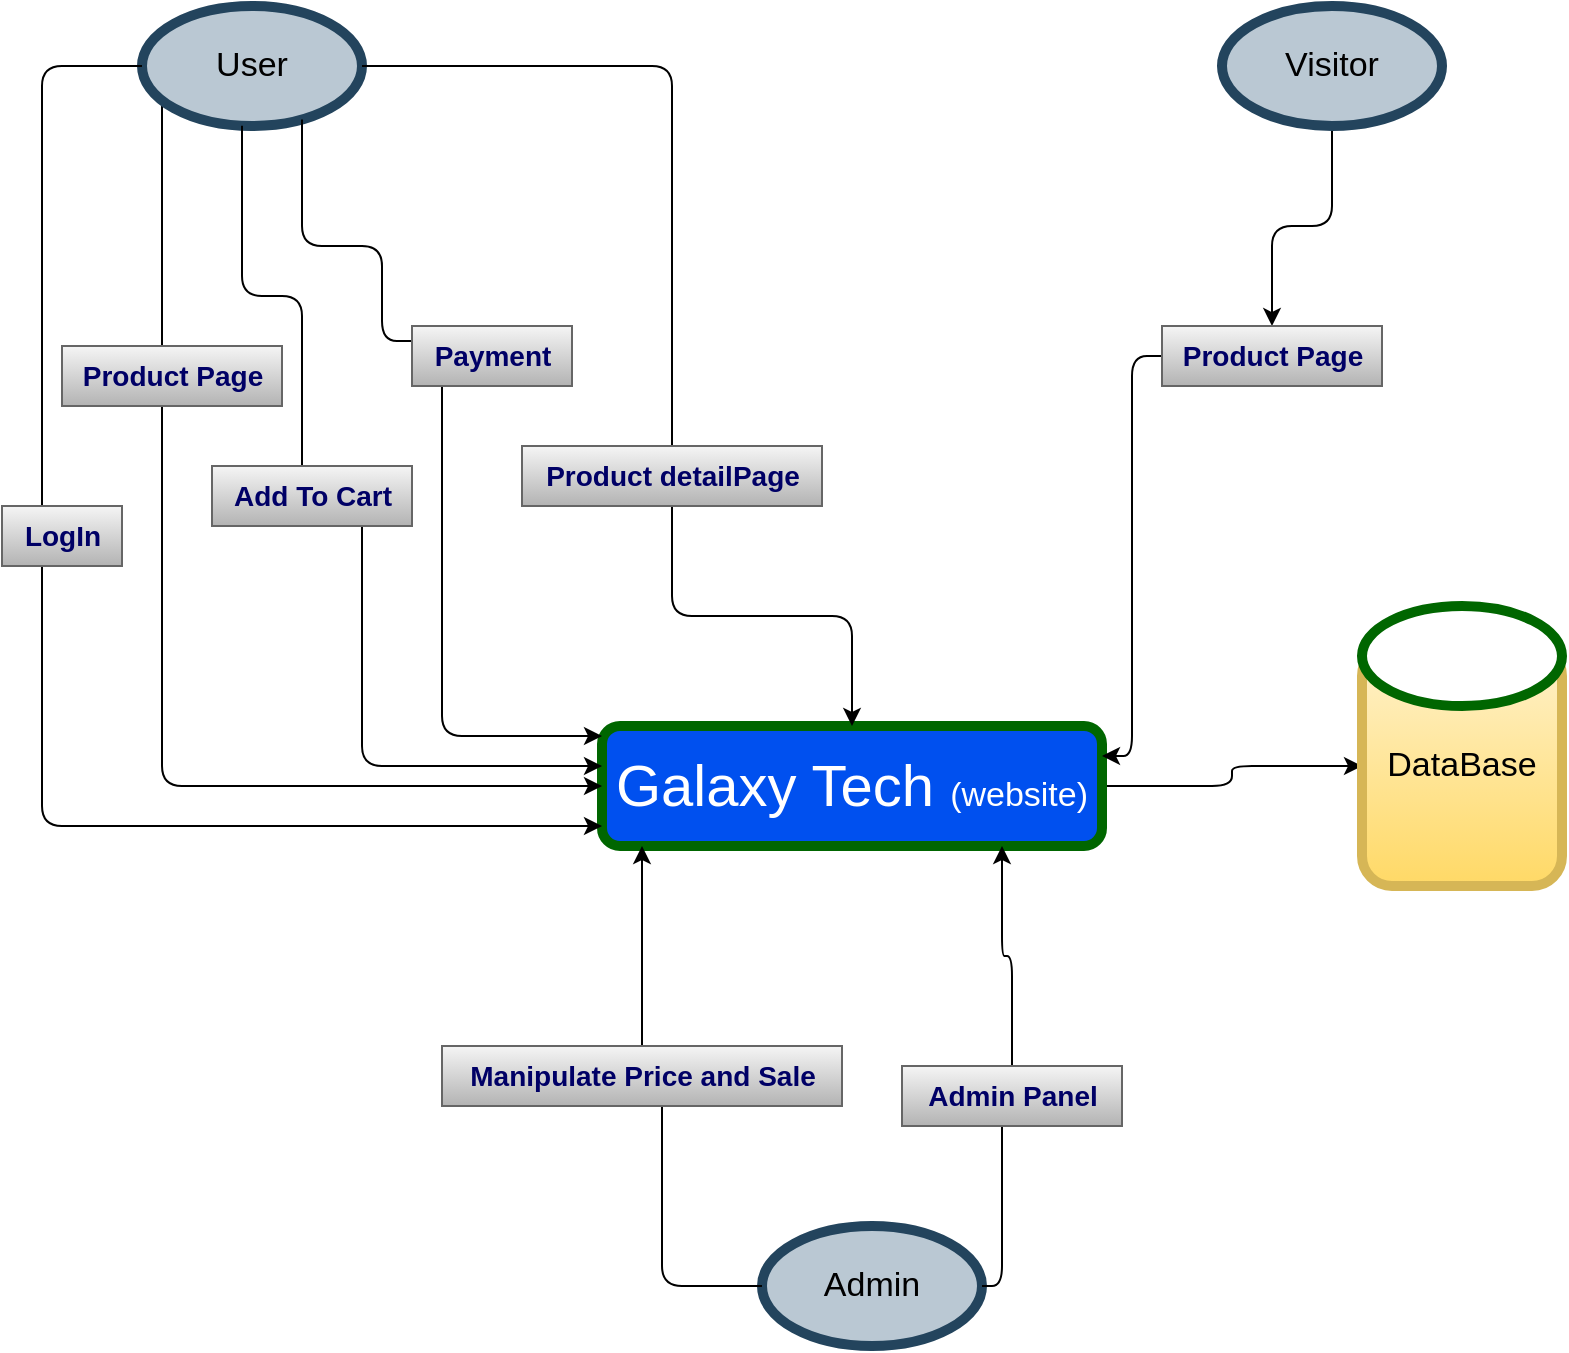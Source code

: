<mxfile>
    <diagram id="XjfySjdnjgLx_--PwFxn" name="Page-1">
        <mxGraphModel dx="1111" dy="735" grid="1" gridSize="10" guides="1" tooltips="1" connect="1" arrows="1" fold="1" page="1" pageScale="1" pageWidth="850" pageHeight="1100" background="#FFFFFF" math="0" shadow="0">
            <root>
                <mxCell id="0"/>
                <mxCell id="1" parent="0"/>
                <mxCell id="36" style="edgeStyle=orthogonalEdgeStyle;html=1;strokeColor=#000000;fontSize=14;fontColor=#000066;" edge="1" parent="1" source="2" target="6">
                    <mxGeometry relative="1" as="geometry"/>
                </mxCell>
                <mxCell id="2" value="&lt;font style=&quot;&quot;&gt;&lt;font style=&quot;font-size: 29px;&quot;&gt;Galaxy Tech &lt;/font&gt;&lt;font style=&quot;font-size: 17px;&quot;&gt;(website)&lt;/font&gt;&lt;/font&gt;" style="whiteSpace=wrap;html=1;rounded=1;glass=0;shadow=0;fillColor=#0050ef;strokeColor=#006600;fontColor=#ffffff;gradientColor=none;strokeWidth=5;" vertex="1" parent="1">
                    <mxGeometry x="320" y="420" width="250" height="60" as="geometry"/>
                </mxCell>
                <mxCell id="18" style="edgeStyle=orthogonalEdgeStyle;html=1;fontSize=14;fontColor=#000000;strokeColor=#000000;startArrow=none;" edge="1" parent="1" source="22" target="2">
                    <mxGeometry relative="1" as="geometry">
                        <Array as="points">
                            <mxPoint x="40" y="470"/>
                        </Array>
                    </mxGeometry>
                </mxCell>
                <mxCell id="21" style="edgeStyle=orthogonalEdgeStyle;html=1;fontSize=14;fontColor=#000000;strokeColor=#000000;" edge="1" parent="1" source="3" target="2">
                    <mxGeometry relative="1" as="geometry">
                        <mxPoint x="80.0" y="460" as="targetPoint"/>
                        <Array as="points">
                            <mxPoint x="100" y="450"/>
                        </Array>
                    </mxGeometry>
                </mxCell>
                <mxCell id="25" style="edgeStyle=orthogonalEdgeStyle;html=1;strokeColor=#000000;fontSize=14;fontColor=#000066;startArrow=none;" edge="1" parent="1" source="26" target="2">
                    <mxGeometry relative="1" as="geometry">
                        <mxPoint x="300" y="430" as="targetPoint"/>
                        <Array as="points">
                            <mxPoint x="200" y="440"/>
                        </Array>
                    </mxGeometry>
                </mxCell>
                <mxCell id="38" style="edgeStyle=orthogonalEdgeStyle;html=1;strokeColor=#000000;fontSize=14;fontColor=#000066;startArrow=none;" edge="1" parent="1" source="37" target="2">
                    <mxGeometry relative="1" as="geometry"/>
                </mxCell>
                <mxCell id="3" value="&lt;font color=&quot;#000000&quot;&gt;User&lt;/font&gt;" style="ellipse;whiteSpace=wrap;html=1;rounded=1;shadow=0;glass=0;strokeColor=#23445d;strokeWidth=5;fontSize=17;fillColor=#bac8d3;" vertex="1" parent="1">
                    <mxGeometry x="90" y="60" width="110" height="60" as="geometry"/>
                </mxCell>
                <mxCell id="35" style="edgeStyle=orthogonalEdgeStyle;html=1;strokeColor=#000000;fontSize=14;fontColor=#000066;" edge="1" parent="1" source="5" target="32">
                    <mxGeometry relative="1" as="geometry">
                        <mxPoint x="605" y="200" as="targetPoint"/>
                    </mxGeometry>
                </mxCell>
                <mxCell id="5" value="&lt;font color=&quot;#000000&quot;&gt;Visitor&lt;/font&gt;" style="ellipse;whiteSpace=wrap;html=1;rounded=1;shadow=0;glass=0;strokeColor=#23445d;strokeWidth=5;fontSize=17;fillColor=#bac8d3;" vertex="1" parent="1">
                    <mxGeometry x="630" y="60" width="110" height="60" as="geometry"/>
                </mxCell>
                <mxCell id="8" value="" style="group" vertex="1" connectable="0" parent="1">
                    <mxGeometry x="700" y="360" width="100" height="140" as="geometry"/>
                </mxCell>
                <mxCell id="6" value="&lt;font color=&quot;#000000&quot;&gt;DataBase&lt;/font&gt;" style="whiteSpace=wrap;html=1;rounded=1;shadow=0;glass=0;strokeColor=#d6b656;strokeWidth=5;fontSize=17;gradientColor=#ffd966;fillColor=#fff2cc;" vertex="1" parent="8">
                    <mxGeometry y="20" width="100" height="120" as="geometry"/>
                </mxCell>
                <mxCell id="7" value="" style="ellipse;whiteSpace=wrap;html=1;rounded=1;shadow=0;glass=0;strokeColor=#006600;strokeWidth=5;fontSize=17;fontColor=#000000;gradientColor=none;" vertex="1" parent="8">
                    <mxGeometry width="100" height="50" as="geometry"/>
                </mxCell>
                <mxCell id="23" value="" style="edgeStyle=orthogonalEdgeStyle;html=1;entryX=0;entryY=0.5;entryDx=0;entryDy=0;fontSize=14;fontColor=#000000;strokeColor=#000000;endArrow=none;" edge="1" parent="1" source="3" target="22">
                    <mxGeometry relative="1" as="geometry">
                        <mxPoint x="139.941" y="119.873" as="sourcePoint"/>
                        <mxPoint x="310.0" y="440" as="targetPoint"/>
                        <Array as="points">
                            <mxPoint x="40" y="90"/>
                            <mxPoint x="40" y="325"/>
                        </Array>
                    </mxGeometry>
                </mxCell>
                <mxCell id="22" value="&lt;font color=&quot;#000066&quot;&gt;&lt;b&gt;LogIn&lt;/b&gt;&lt;/font&gt;" style="text;html=1;align=center;verticalAlign=middle;resizable=0;points=[];autosize=1;strokeColor=#666666;fillColor=#f5f5f5;fontSize=14;rotation=0;gradientColor=#b3b3b3;" vertex="1" parent="1">
                    <mxGeometry x="20" y="310" width="60" height="30" as="geometry"/>
                </mxCell>
                <mxCell id="24" value="&lt;font color=&quot;#000066&quot;&gt;&lt;b&gt;Product Page&lt;/b&gt;&lt;/font&gt;" style="text;html=1;align=center;verticalAlign=middle;resizable=0;points=[];autosize=1;strokeColor=#666666;fillColor=#f5f5f5;fontSize=14;rotation=0;gradientColor=#b3b3b3;" vertex="1" parent="1">
                    <mxGeometry x="50" y="230" width="110" height="30" as="geometry"/>
                </mxCell>
                <mxCell id="27" value="" style="edgeStyle=orthogonalEdgeStyle;html=1;strokeColor=#000000;fontSize=14;fontColor=#000066;endArrow=none;" edge="1" parent="1" source="3" target="26">
                    <mxGeometry relative="1" as="geometry">
                        <mxPoint x="300" y="430" as="targetPoint"/>
                        <mxPoint x="149.757" y="119.888" as="sourcePoint"/>
                        <Array as="points">
                            <mxPoint x="140" y="205"/>
                            <mxPoint x="170" y="205"/>
                        </Array>
                    </mxGeometry>
                </mxCell>
                <mxCell id="26" value="&lt;font color=&quot;#000066&quot;&gt;&lt;b&gt;Add To Cart&lt;/b&gt;&lt;/font&gt;" style="text;html=1;align=center;verticalAlign=middle;resizable=0;points=[];autosize=1;strokeColor=#666666;fillColor=#f5f5f5;fontSize=14;rotation=0;gradientColor=#b3b3b3;" vertex="1" parent="1">
                    <mxGeometry x="125" y="290" width="100" height="30" as="geometry"/>
                </mxCell>
                <mxCell id="30" value="" style="edgeStyle=orthogonalEdgeStyle;html=1;strokeColor=#000000;fontSize=14;fontColor=#000066;entryX=0;entryY=0.25;entryDx=0;entryDy=0;endArrow=none;" edge="1" parent="1" source="3" target="29">
                    <mxGeometry relative="1" as="geometry">
                        <mxPoint x="310" y="425" as="targetPoint"/>
                        <mxPoint x="200.0" y="90.059" as="sourcePoint"/>
                        <Array as="points">
                            <mxPoint x="170" y="180"/>
                            <mxPoint x="210" y="180"/>
                            <mxPoint x="210" y="227"/>
                        </Array>
                    </mxGeometry>
                </mxCell>
                <mxCell id="31" style="edgeStyle=orthogonalEdgeStyle;html=1;strokeColor=#000000;fontSize=14;fontColor=#000066;" edge="1" parent="1" source="29" target="2">
                    <mxGeometry relative="1" as="geometry">
                        <Array as="points">
                            <mxPoint x="240" y="425"/>
                        </Array>
                    </mxGeometry>
                </mxCell>
                <mxCell id="29" value="&lt;font color=&quot;#000066&quot;&gt;&lt;b&gt;Payment&lt;/b&gt;&lt;/font&gt;" style="text;html=1;align=center;verticalAlign=middle;resizable=0;points=[];autosize=1;strokeColor=#666666;fillColor=#f5f5f5;fontSize=14;rotation=0;gradientColor=#b3b3b3;" vertex="1" parent="1">
                    <mxGeometry x="225" y="220" width="80" height="30" as="geometry"/>
                </mxCell>
                <mxCell id="34" style="edgeStyle=orthogonalEdgeStyle;html=1;entryX=1;entryY=0.25;entryDx=0;entryDy=0;strokeColor=#000000;fontSize=14;fontColor=#000066;" edge="1" parent="1" source="32" target="2">
                    <mxGeometry relative="1" as="geometry"/>
                </mxCell>
                <mxCell id="32" value="&lt;font color=&quot;#000066&quot;&gt;&lt;b&gt;Product Page&lt;/b&gt;&lt;/font&gt;" style="text;html=1;align=center;verticalAlign=middle;resizable=0;points=[];autosize=1;strokeColor=#666666;fillColor=#f5f5f5;fontSize=14;rotation=0;gradientColor=#b3b3b3;" vertex="1" parent="1">
                    <mxGeometry x="600" y="220" width="110" height="30" as="geometry"/>
                </mxCell>
                <mxCell id="39" value="" style="edgeStyle=orthogonalEdgeStyle;html=1;strokeColor=#000000;fontSize=14;fontColor=#000066;endArrow=none;" edge="1" parent="1" source="3" target="37">
                    <mxGeometry relative="1" as="geometry">
                        <mxPoint x="200.0" y="90.059" as="sourcePoint"/>
                        <mxPoint x="445" y="420" as="targetPoint"/>
                    </mxGeometry>
                </mxCell>
                <mxCell id="37" value="&lt;font color=&quot;#000066&quot;&gt;&lt;b&gt;Product detailPage&lt;br&gt;&lt;/b&gt;&lt;/font&gt;" style="text;html=1;align=center;verticalAlign=middle;resizable=0;points=[];autosize=1;strokeColor=#666666;fillColor=#f5f5f5;fontSize=14;rotation=0;gradientColor=#b3b3b3;" vertex="1" parent="1">
                    <mxGeometry x="280" y="280" width="150" height="30" as="geometry"/>
                </mxCell>
                <mxCell id="50" style="edgeStyle=orthogonalEdgeStyle;html=1;strokeColor=#000000;fontSize=14;fontColor=#000066;startArrow=none;" edge="1" parent="1" source="49" target="2">
                    <mxGeometry relative="1" as="geometry">
                        <Array as="points">
                            <mxPoint x="525" y="535"/>
                            <mxPoint x="520" y="535"/>
                        </Array>
                    </mxGeometry>
                </mxCell>
                <mxCell id="40" value="&lt;font color=&quot;#000000&quot;&gt;Admin&lt;/font&gt;" style="ellipse;whiteSpace=wrap;html=1;rounded=1;shadow=0;glass=0;strokeColor=#23445d;strokeWidth=5;fontSize=17;fillColor=#bac8d3;" vertex="1" parent="1">
                    <mxGeometry x="400" y="670" width="110" height="60" as="geometry"/>
                </mxCell>
                <mxCell id="43" value="&lt;font color=&quot;#000066&quot;&gt;&lt;b&gt;Payment&lt;/b&gt;&lt;/font&gt;" style="text;html=1;align=center;verticalAlign=middle;resizable=0;points=[];autosize=1;strokeColor=#666666;fillColor=#f5f5f5;fontSize=14;rotation=0;gradientColor=#b3b3b3;" vertex="1" parent="1">
                    <mxGeometry x="225" y="220" width="80" height="30" as="geometry"/>
                </mxCell>
                <mxCell id="47" value="" style="edgeStyle=orthogonalEdgeStyle;html=1;strokeColor=#000000;fontSize=14;fontColor=#000066;endArrow=none;" edge="1" parent="1" source="40" target="44">
                    <mxGeometry relative="1" as="geometry">
                        <mxPoint x="400.0" y="700.059" as="sourcePoint"/>
                        <mxPoint x="340" y="550" as="targetPoint"/>
                        <Array as="points">
                            <mxPoint x="350" y="700"/>
                        </Array>
                    </mxGeometry>
                </mxCell>
                <mxCell id="48" style="edgeStyle=orthogonalEdgeStyle;html=1;strokeColor=#000000;fontSize=14;fontColor=#000066;" edge="1" parent="1" source="44" target="2">
                    <mxGeometry relative="1" as="geometry">
                        <Array as="points">
                            <mxPoint x="340" y="510"/>
                            <mxPoint x="340" y="510"/>
                        </Array>
                    </mxGeometry>
                </mxCell>
                <mxCell id="44" value="&lt;font color=&quot;#000066&quot;&gt;&lt;b&gt;Manipulate Price and Sale&lt;br&gt;&lt;/b&gt;&lt;/font&gt;" style="text;html=1;align=center;verticalAlign=middle;resizable=0;points=[];autosize=1;strokeColor=#666666;fillColor=#f5f5f5;fontSize=14;rotation=0;gradientColor=#b3b3b3;" vertex="1" parent="1">
                    <mxGeometry x="240" y="580" width="200" height="30" as="geometry"/>
                </mxCell>
                <mxCell id="52" value="" style="edgeStyle=orthogonalEdgeStyle;html=1;strokeColor=#000000;fontSize=14;fontColor=#000066;endArrow=none;" edge="1" parent="1" source="40" target="49">
                    <mxGeometry relative="1" as="geometry">
                        <mxPoint x="455" y="670" as="sourcePoint"/>
                        <mxPoint x="520.059" y="480" as="targetPoint"/>
                        <Array as="points">
                            <mxPoint x="520" y="700"/>
                        </Array>
                    </mxGeometry>
                </mxCell>
                <mxCell id="49" value="&lt;font color=&quot;#000066&quot;&gt;&lt;b&gt;Admin Panel&lt;br&gt;&lt;/b&gt;&lt;/font&gt;" style="text;html=1;align=center;verticalAlign=middle;resizable=0;points=[];autosize=1;strokeColor=#666666;fillColor=#f5f5f5;fontSize=14;rotation=0;gradientColor=#b3b3b3;" vertex="1" parent="1">
                    <mxGeometry x="470" y="590" width="110" height="30" as="geometry"/>
                </mxCell>
            </root>
        </mxGraphModel>
    </diagram>
</mxfile>
